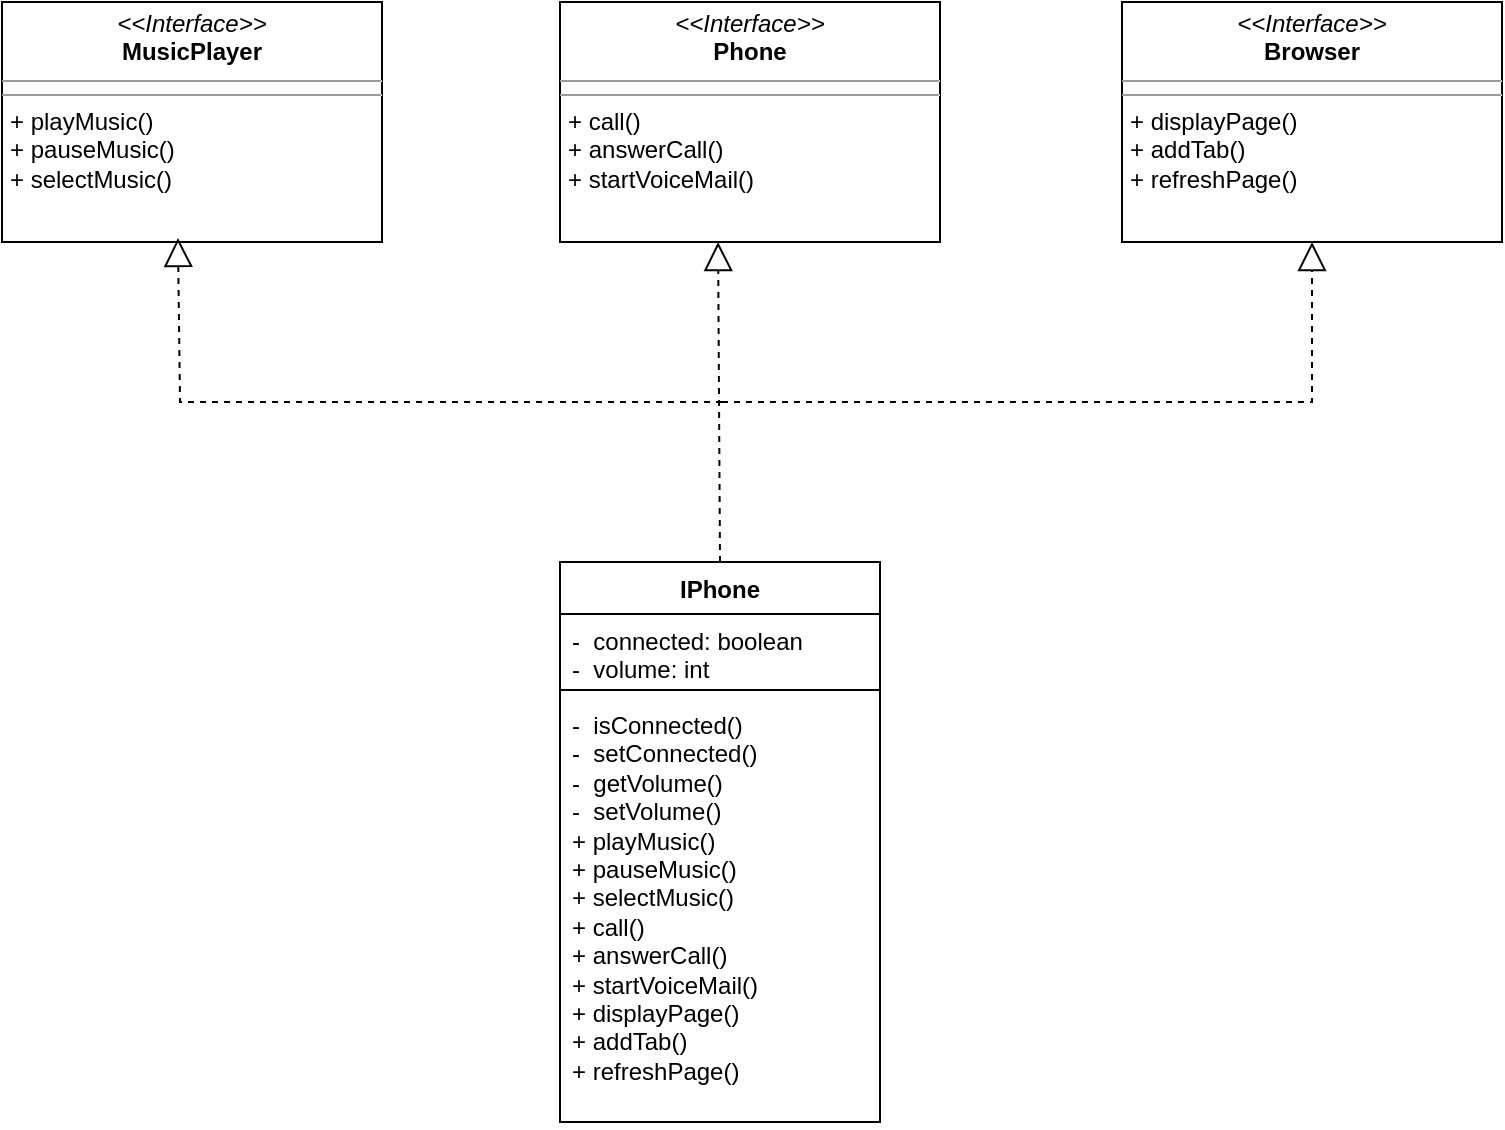 <mxfile version="21.6.2" type="github">
  <diagram id="C5RBs43oDa-KdzZeNtuy" name="Page-1">
    <mxGraphModel dx="820" dy="446" grid="1" gridSize="10" guides="1" tooltips="1" connect="1" arrows="1" fold="1" page="1" pageScale="1" pageWidth="827" pageHeight="1169" math="0" shadow="0">
      <root>
        <mxCell id="WIyWlLk6GJQsqaUBKTNV-0" />
        <mxCell id="WIyWlLk6GJQsqaUBKTNV-1" parent="WIyWlLk6GJQsqaUBKTNV-0" />
        <mxCell id="-r7MhjDY0GuwfLYMTBXA-5" value="&lt;p style=&quot;margin:0px;margin-top:4px;text-align:center;&quot;&gt;&lt;i&gt;&amp;lt;&amp;lt;Interface&amp;gt;&amp;gt;&lt;/i&gt;&lt;br&gt;&lt;b&gt;MusicPlayer&lt;/b&gt;&lt;/p&gt;&lt;hr size=&quot;1&quot;&gt;&lt;hr size=&quot;1&quot;&gt;&lt;p style=&quot;margin:0px;margin-left:4px;&quot;&gt;+ playMusic()&lt;/p&gt;&lt;p style=&quot;margin:0px;margin-left:4px;&quot;&gt;+ pauseMusic()&lt;/p&gt;&lt;p style=&quot;margin:0px;margin-left:4px;&quot;&gt;+ selectMusic()&lt;br&gt;&lt;/p&gt;" style="verticalAlign=top;align=left;overflow=fill;fontSize=12;fontFamily=Helvetica;html=1;whiteSpace=wrap;" vertex="1" parent="WIyWlLk6GJQsqaUBKTNV-1">
          <mxGeometry x="40" y="40" width="190" height="120" as="geometry" />
        </mxCell>
        <mxCell id="-r7MhjDY0GuwfLYMTBXA-6" value="&lt;p style=&quot;margin:0px;margin-top:4px;text-align:center;&quot;&gt;&lt;i&gt;&amp;lt;&amp;lt;Interface&amp;gt;&amp;gt;&lt;/i&gt;&lt;br&gt;&lt;b&gt;Phone&lt;/b&gt;&lt;br&gt;&lt;/p&gt;&lt;hr size=&quot;1&quot;&gt;&lt;hr size=&quot;1&quot;&gt;&lt;p style=&quot;margin:0px;margin-left:4px;&quot;&gt;+ call()&lt;/p&gt;&lt;p style=&quot;margin:0px;margin-left:4px;&quot;&gt;+ answerCall()&lt;/p&gt;&lt;p style=&quot;margin:0px;margin-left:4px;&quot;&gt;+ startVoiceMail()&lt;br&gt;&lt;/p&gt;" style="verticalAlign=top;align=left;overflow=fill;fontSize=12;fontFamily=Helvetica;html=1;whiteSpace=wrap;" vertex="1" parent="WIyWlLk6GJQsqaUBKTNV-1">
          <mxGeometry x="319" y="40" width="190" height="120" as="geometry" />
        </mxCell>
        <mxCell id="-r7MhjDY0GuwfLYMTBXA-7" value="&lt;p style=&quot;margin:0px;margin-top:4px;text-align:center;&quot;&gt;&lt;i&gt;&amp;lt;&amp;lt;Interface&amp;gt;&amp;gt;&lt;/i&gt;&lt;br&gt;&lt;b&gt;Browser&lt;/b&gt;&lt;br&gt;&lt;/p&gt;&lt;hr size=&quot;1&quot;&gt;&lt;hr size=&quot;1&quot;&gt;&lt;p style=&quot;margin:0px;margin-left:4px;&quot;&gt;+ displayPage()&lt;/p&gt;&lt;p style=&quot;margin:0px;margin-left:4px;&quot;&gt;+ addTab()&lt;/p&gt;&lt;p style=&quot;margin:0px;margin-left:4px;&quot;&gt;+ refreshPage()&lt;br&gt;&lt;/p&gt;" style="verticalAlign=top;align=left;overflow=fill;fontSize=12;fontFamily=Helvetica;html=1;whiteSpace=wrap;" vertex="1" parent="WIyWlLk6GJQsqaUBKTNV-1">
          <mxGeometry x="600" y="40" width="190" height="120" as="geometry" />
        </mxCell>
        <mxCell id="-r7MhjDY0GuwfLYMTBXA-15" value="" style="endArrow=block;dashed=1;endFill=0;endSize=12;html=1;rounded=0;exitX=0.5;exitY=0;exitDx=0;exitDy=0;entryX=0.416;entryY=1;entryDx=0;entryDy=0;entryPerimeter=0;" edge="1" parent="WIyWlLk6GJQsqaUBKTNV-1" target="-r7MhjDY0GuwfLYMTBXA-6">
          <mxGeometry width="160" relative="1" as="geometry">
            <mxPoint x="399" y="320" as="sourcePoint" />
            <mxPoint x="490" y="240" as="targetPoint" />
          </mxGeometry>
        </mxCell>
        <mxCell id="-r7MhjDY0GuwfLYMTBXA-16" value="" style="endArrow=block;dashed=1;endFill=0;endSize=12;html=1;rounded=0;entryX=0.5;entryY=1;entryDx=0;entryDy=0;" edge="1" parent="WIyWlLk6GJQsqaUBKTNV-1" target="-r7MhjDY0GuwfLYMTBXA-7">
          <mxGeometry width="160" relative="1" as="geometry">
            <mxPoint x="400" y="240" as="sourcePoint" />
            <mxPoint x="490" y="240" as="targetPoint" />
            <Array as="points">
              <mxPoint x="695" y="240" />
            </Array>
          </mxGeometry>
        </mxCell>
        <mxCell id="-r7MhjDY0GuwfLYMTBXA-17" value="" style="endArrow=block;dashed=1;endFill=0;endSize=12;html=1;rounded=0;entryX=0.463;entryY=0.983;entryDx=0;entryDy=0;entryPerimeter=0;" edge="1" parent="WIyWlLk6GJQsqaUBKTNV-1" target="-r7MhjDY0GuwfLYMTBXA-5">
          <mxGeometry width="160" relative="1" as="geometry">
            <mxPoint x="400" y="240" as="sourcePoint" />
            <mxPoint x="128.92" y="180.0" as="targetPoint" />
            <Array as="points">
              <mxPoint x="129" y="240" />
            </Array>
          </mxGeometry>
        </mxCell>
        <mxCell id="-r7MhjDY0GuwfLYMTBXA-26" value="IPhone" style="swimlane;fontStyle=1;align=center;verticalAlign=top;childLayout=stackLayout;horizontal=1;startSize=26;horizontalStack=0;resizeParent=1;resizeParentMax=0;resizeLast=0;collapsible=1;marginBottom=0;whiteSpace=wrap;html=1;" vertex="1" parent="WIyWlLk6GJQsqaUBKTNV-1">
          <mxGeometry x="319" y="320" width="160" height="280" as="geometry" />
        </mxCell>
        <mxCell id="-r7MhjDY0GuwfLYMTBXA-27" value="-&amp;nbsp; connected: boolean&lt;br&gt;-&amp;nbsp; volume: int" style="text;strokeColor=none;fillColor=none;align=left;verticalAlign=top;spacingLeft=4;spacingRight=4;overflow=hidden;rotatable=0;points=[[0,0.5],[1,0.5]];portConstraint=eastwest;whiteSpace=wrap;html=1;" vertex="1" parent="-r7MhjDY0GuwfLYMTBXA-26">
          <mxGeometry y="26" width="160" height="34" as="geometry" />
        </mxCell>
        <mxCell id="-r7MhjDY0GuwfLYMTBXA-28" value="" style="line;strokeWidth=1;fillColor=none;align=left;verticalAlign=middle;spacingTop=-1;spacingLeft=3;spacingRight=3;rotatable=0;labelPosition=right;points=[];portConstraint=eastwest;strokeColor=inherit;" vertex="1" parent="-r7MhjDY0GuwfLYMTBXA-26">
          <mxGeometry y="60" width="160" height="8" as="geometry" />
        </mxCell>
        <mxCell id="-r7MhjDY0GuwfLYMTBXA-29" value="-&amp;nbsp; isConnected()&lt;br&gt;-&amp;nbsp; setConnected()&lt;br&gt;-&amp;nbsp; getVolume()&lt;br&gt;&lt;div&gt;-&amp;nbsp; setVolume()&lt;/div&gt;&lt;div&gt;+ playMusic()&lt;br&gt;+ pauseMusic()&lt;br&gt;+ selectMusic()&lt;/div&gt;&lt;div&gt;+ call()&lt;/div&gt;&lt;div&gt;+ answerCall()&lt;/div&gt;&lt;div&gt;+ startVoiceMail()&lt;/div&gt;&lt;div&gt;+ displayPage()&lt;/div&gt;&lt;div&gt;+ addTab()&lt;/div&gt;&lt;div&gt;+ refreshPage()&lt;br&gt;&lt;/div&gt;" style="text;strokeColor=none;fillColor=none;align=left;verticalAlign=top;spacingLeft=4;spacingRight=4;overflow=hidden;rotatable=0;points=[[0,0.5],[1,0.5]];portConstraint=eastwest;whiteSpace=wrap;html=1;" vertex="1" parent="-r7MhjDY0GuwfLYMTBXA-26">
          <mxGeometry y="68" width="160" height="212" as="geometry" />
        </mxCell>
      </root>
    </mxGraphModel>
  </diagram>
</mxfile>
